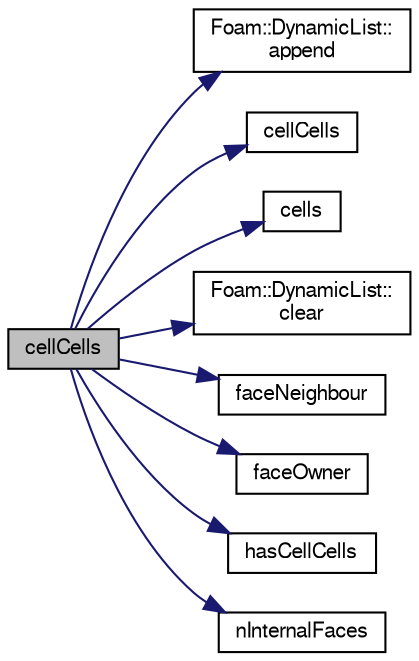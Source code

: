 digraph "cellCells"
{
  bgcolor="transparent";
  edge [fontname="FreeSans",fontsize="10",labelfontname="FreeSans",labelfontsize="10"];
  node [fontname="FreeSans",fontsize="10",shape=record];
  rankdir="LR";
  Node52435 [label="cellCells",height=0.2,width=0.4,color="black", fillcolor="grey75", style="filled", fontcolor="black"];
  Node52435 -> Node52436 [color="midnightblue",fontsize="10",style="solid",fontname="FreeSans"];
  Node52436 [label="Foam::DynamicList::\lappend",height=0.2,width=0.4,color="black",URL="$a25890.html#a7b67b42af715604376ad63a681dee6d8",tooltip="Append an element at the end of the list. "];
  Node52435 -> Node52437 [color="midnightblue",fontsize="10",style="solid",fontname="FreeSans"];
  Node52437 [label="cellCells",height=0.2,width=0.4,color="black",URL="$a27530.html#aa451204f8a629faae656d418f0fcc3f9"];
  Node52435 -> Node52438 [color="midnightblue",fontsize="10",style="solid",fontname="FreeSans"];
  Node52438 [label="cells",height=0.2,width=0.4,color="black",URL="$a27530.html#af19bf800d725a623c7b1d0101d65e7d3"];
  Node52435 -> Node52439 [color="midnightblue",fontsize="10",style="solid",fontname="FreeSans"];
  Node52439 [label="Foam::DynamicList::\lclear",height=0.2,width=0.4,color="black",URL="$a25890.html#ac8bb3912a3ce86b15842e79d0b421204",tooltip="Clear the addressed list, i.e. set the size to zero. "];
  Node52435 -> Node52440 [color="midnightblue",fontsize="10",style="solid",fontname="FreeSans"];
  Node52440 [label="faceNeighbour",height=0.2,width=0.4,color="black",URL="$a27530.html#acd9489a2ac1ec02451fef1f415386694",tooltip="Face face-neighbour addressing. "];
  Node52435 -> Node52441 [color="midnightblue",fontsize="10",style="solid",fontname="FreeSans"];
  Node52441 [label="faceOwner",height=0.2,width=0.4,color="black",URL="$a27530.html#a95a88187f795e30779aa3bac679d9bfc",tooltip="Face face-owner addresing. "];
  Node52435 -> Node52442 [color="midnightblue",fontsize="10",style="solid",fontname="FreeSans"];
  Node52442 [label="hasCellCells",height=0.2,width=0.4,color="black",URL="$a27530.html#a172f9dfa5114ad7d524891a8c48d87eb"];
  Node52435 -> Node52443 [color="midnightblue",fontsize="10",style="solid",fontname="FreeSans"];
  Node52443 [label="nInternalFaces",height=0.2,width=0.4,color="black",URL="$a27530.html#aa6c7965af1f30d16d9125deb981cbdb0"];
}
